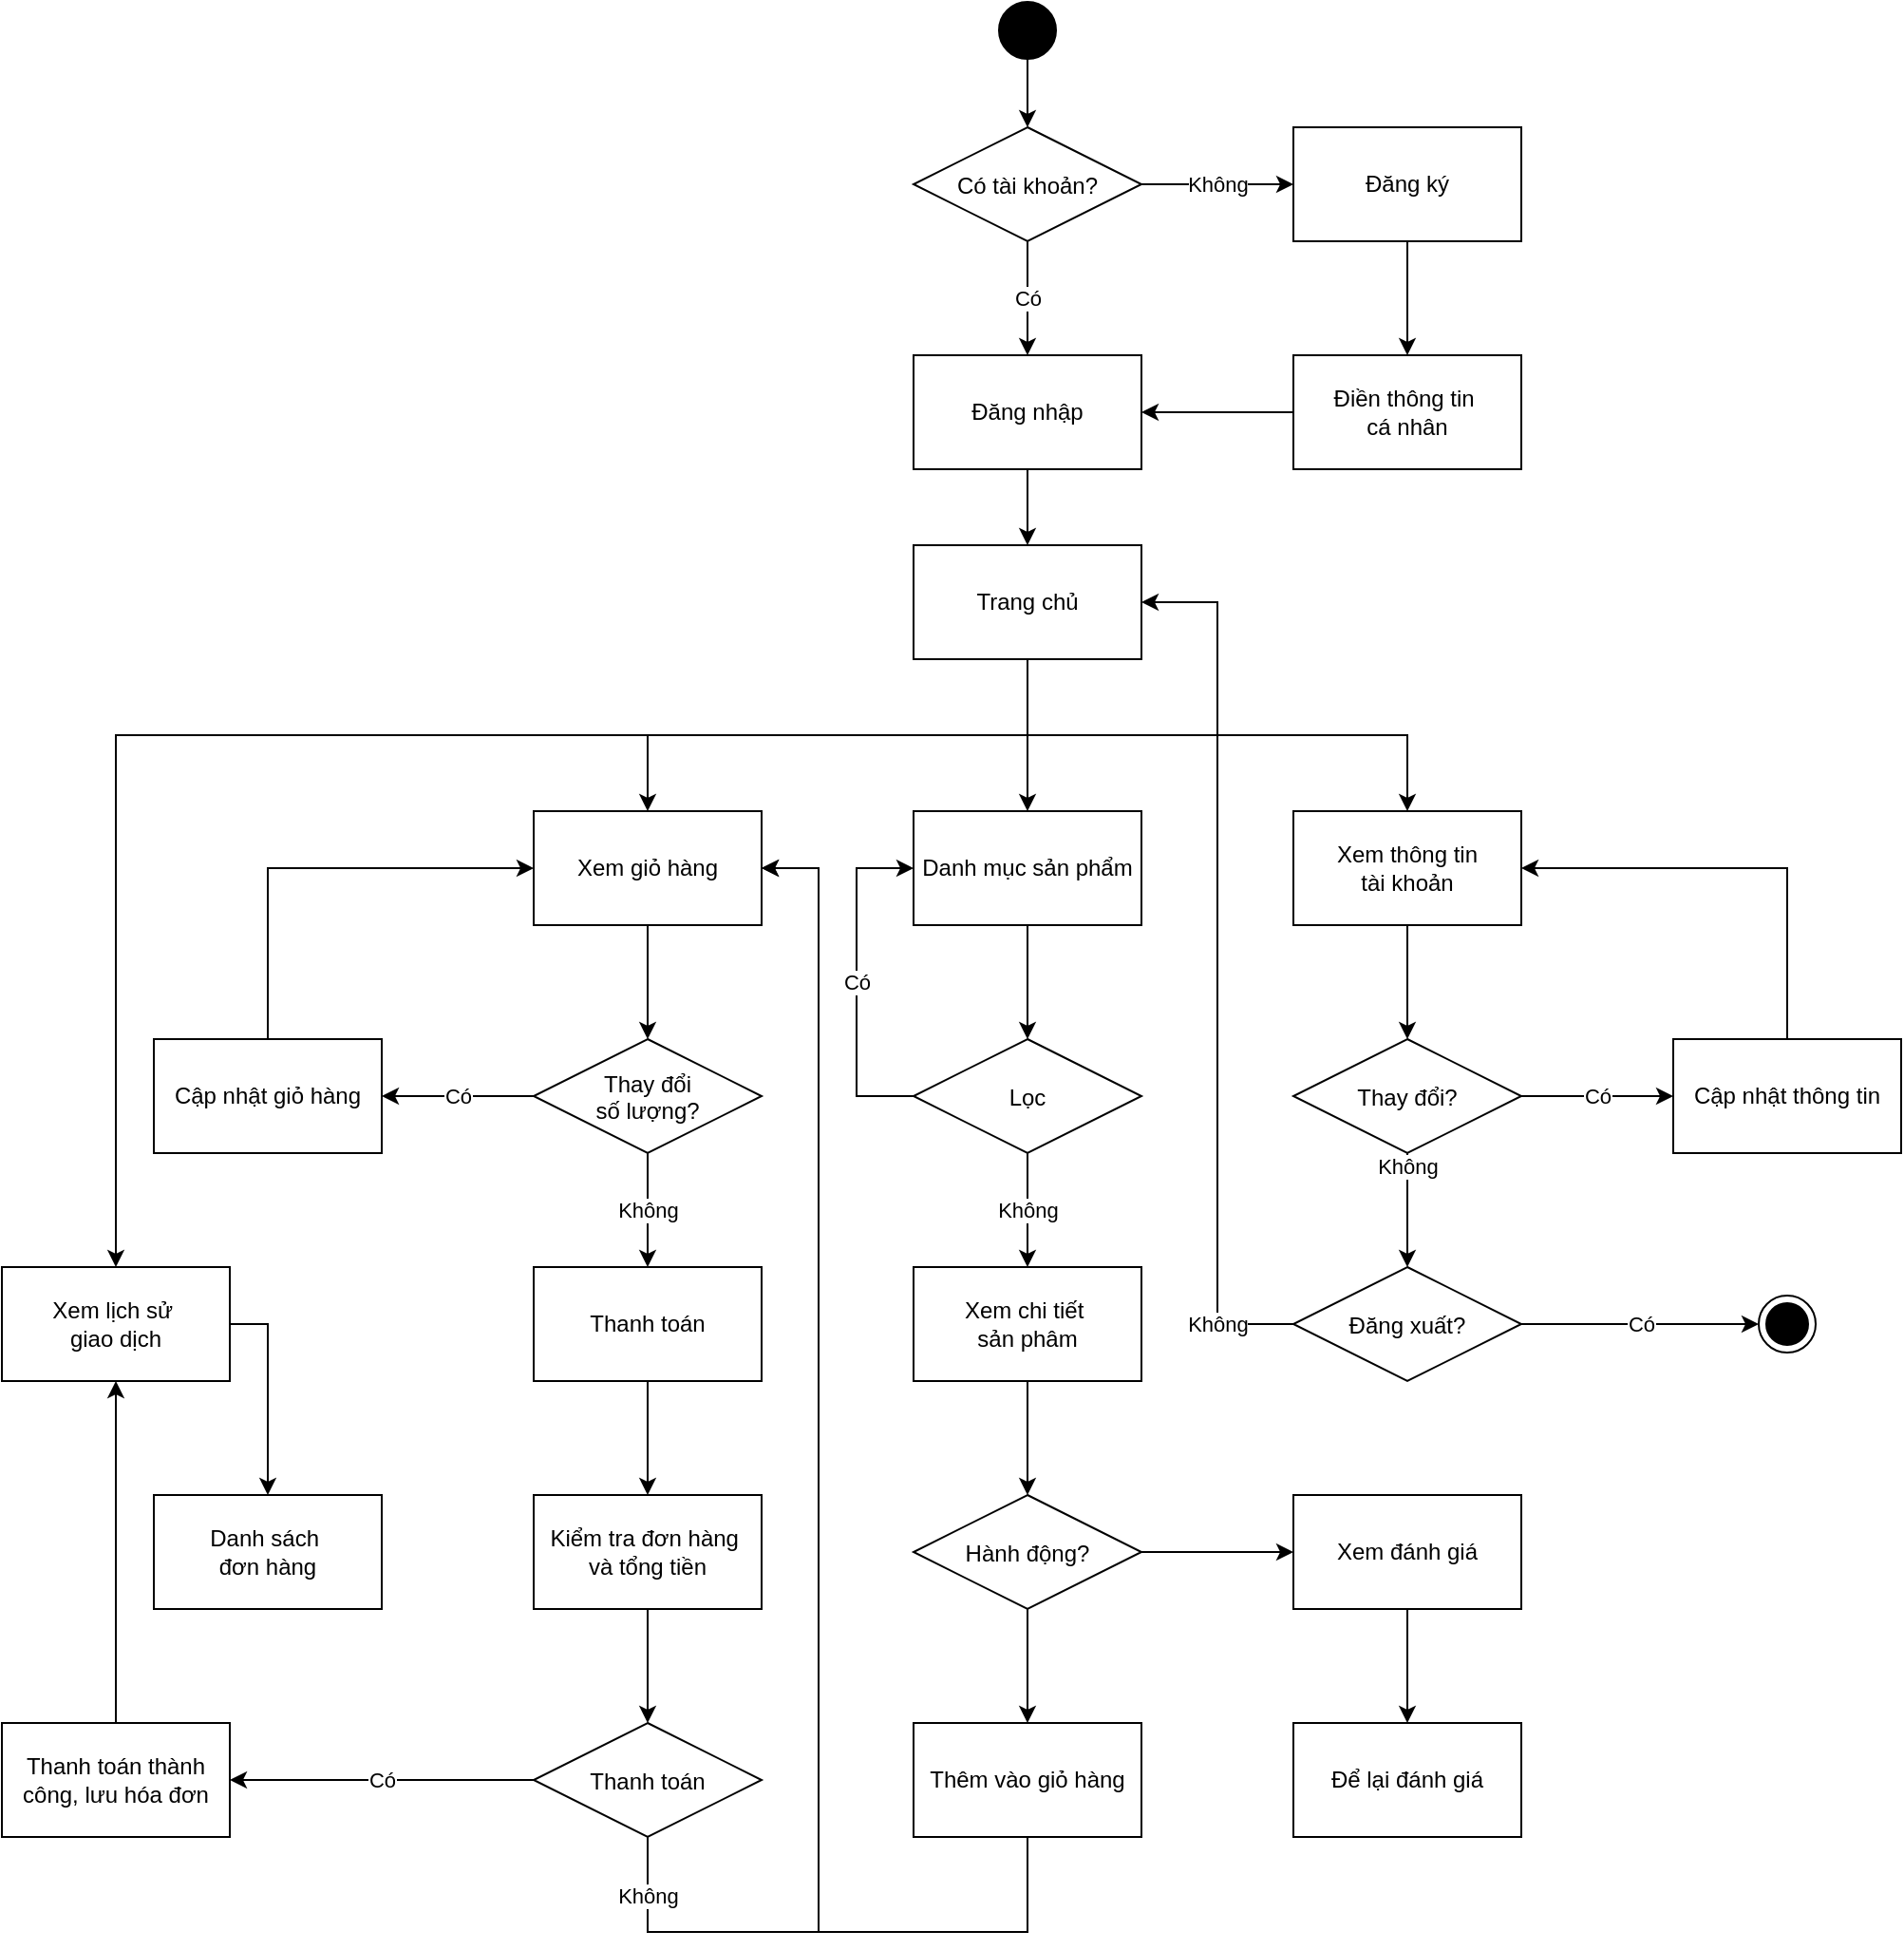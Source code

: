 <mxfile version="26.0.14">
  <diagram name="Trang-1" id="e6Rp7REbdReXtBvr-EOM">
    <mxGraphModel dx="2048" dy="759" grid="1" gridSize="10" guides="1" tooltips="1" connect="1" arrows="1" fold="1" page="1" pageScale="1" pageWidth="827" pageHeight="1169" math="0" shadow="0">
      <root>
        <mxCell id="0" />
        <mxCell id="1" parent="0" />
        <mxCell id="r3zo5pPERsb459HV5p2h-3" style="edgeStyle=orthogonalEdgeStyle;rounded=0;orthogonalLoop=1;jettySize=auto;html=1;exitX=0.5;exitY=1;exitDx=0;exitDy=0;entryX=0.5;entryY=0;entryDx=0;entryDy=0;" edge="1" parent="1" source="r3zo5pPERsb459HV5p2h-1" target="r3zo5pPERsb459HV5p2h-2">
          <mxGeometry relative="1" as="geometry" />
        </mxCell>
        <mxCell id="r3zo5pPERsb459HV5p2h-1" value="" style="ellipse;fillColor=strokeColor;html=1;" vertex="1" parent="1">
          <mxGeometry x="385" y="24" width="30" height="30" as="geometry" />
        </mxCell>
        <mxCell id="r3zo5pPERsb459HV5p2h-6" value="Không" style="edgeStyle=orthogonalEdgeStyle;rounded=0;orthogonalLoop=1;jettySize=auto;html=1;exitX=1;exitY=0.5;exitDx=0;exitDy=0;entryX=0;entryY=0.5;entryDx=0;entryDy=0;" edge="1" parent="1" source="r3zo5pPERsb459HV5p2h-2" target="r3zo5pPERsb459HV5p2h-5">
          <mxGeometry relative="1" as="geometry" />
        </mxCell>
        <mxCell id="r3zo5pPERsb459HV5p2h-11" value="Có" style="edgeStyle=orthogonalEdgeStyle;rounded=0;orthogonalLoop=1;jettySize=auto;html=1;exitX=0.5;exitY=1;exitDx=0;exitDy=0;entryX=0.5;entryY=0;entryDx=0;entryDy=0;" edge="1" parent="1" source="r3zo5pPERsb459HV5p2h-2" target="r3zo5pPERsb459HV5p2h-7">
          <mxGeometry relative="1" as="geometry" />
        </mxCell>
        <mxCell id="r3zo5pPERsb459HV5p2h-2" value="Có tài khoản?" style="rhombus;" vertex="1" parent="1">
          <mxGeometry x="340" y="90" width="120" height="60" as="geometry" />
        </mxCell>
        <mxCell id="r3zo5pPERsb459HV5p2h-9" style="edgeStyle=orthogonalEdgeStyle;rounded=0;orthogonalLoop=1;jettySize=auto;html=1;exitX=0.5;exitY=1;exitDx=0;exitDy=0;entryX=0.5;entryY=0;entryDx=0;entryDy=0;" edge="1" parent="1" source="r3zo5pPERsb459HV5p2h-5" target="r3zo5pPERsb459HV5p2h-8">
          <mxGeometry relative="1" as="geometry" />
        </mxCell>
        <mxCell id="r3zo5pPERsb459HV5p2h-5" value="Đăng ký" style="rounded=0;whiteSpace=wrap;html=1;" vertex="1" parent="1">
          <mxGeometry x="540" y="90" width="120" height="60" as="geometry" />
        </mxCell>
        <mxCell id="r3zo5pPERsb459HV5p2h-47" style="edgeStyle=orthogonalEdgeStyle;rounded=0;orthogonalLoop=1;jettySize=auto;html=1;exitX=0.5;exitY=1;exitDx=0;exitDy=0;entryX=0.5;entryY=0;entryDx=0;entryDy=0;" edge="1" parent="1" source="r3zo5pPERsb459HV5p2h-51" target="r3zo5pPERsb459HV5p2h-21">
          <mxGeometry relative="1" as="geometry" />
        </mxCell>
        <mxCell id="r3zo5pPERsb459HV5p2h-48" style="edgeStyle=orthogonalEdgeStyle;rounded=0;orthogonalLoop=1;jettySize=auto;html=1;exitX=0.5;exitY=1;exitDx=0;exitDy=0;entryX=0.5;entryY=0;entryDx=0;entryDy=0;" edge="1" parent="1" source="r3zo5pPERsb459HV5p2h-51" target="r3zo5pPERsb459HV5p2h-18">
          <mxGeometry relative="1" as="geometry" />
        </mxCell>
        <mxCell id="r3zo5pPERsb459HV5p2h-50" style="edgeStyle=orthogonalEdgeStyle;rounded=0;orthogonalLoop=1;jettySize=auto;html=1;exitX=0.5;exitY=1;exitDx=0;exitDy=0;entryX=0.5;entryY=0;entryDx=0;entryDy=0;" edge="1" parent="1" source="r3zo5pPERsb459HV5p2h-51" target="r3zo5pPERsb459HV5p2h-49">
          <mxGeometry relative="1" as="geometry" />
        </mxCell>
        <mxCell id="r3zo5pPERsb459HV5p2h-7" value="Đăng nhập" style="rounded=0;whiteSpace=wrap;html=1;" vertex="1" parent="1">
          <mxGeometry x="340" y="210" width="120" height="60" as="geometry" />
        </mxCell>
        <mxCell id="r3zo5pPERsb459HV5p2h-10" style="edgeStyle=orthogonalEdgeStyle;rounded=0;orthogonalLoop=1;jettySize=auto;html=1;exitX=0;exitY=0.5;exitDx=0;exitDy=0;entryX=1;entryY=0.5;entryDx=0;entryDy=0;" edge="1" parent="1" source="r3zo5pPERsb459HV5p2h-8" target="r3zo5pPERsb459HV5p2h-7">
          <mxGeometry relative="1" as="geometry" />
        </mxCell>
        <mxCell id="r3zo5pPERsb459HV5p2h-8" value="Điền thông tin&amp;nbsp;&lt;div&gt;cá nhân&lt;/div&gt;" style="rounded=0;whiteSpace=wrap;html=1;" vertex="1" parent="1">
          <mxGeometry x="540" y="210" width="120" height="60" as="geometry" />
        </mxCell>
        <mxCell id="r3zo5pPERsb459HV5p2h-54" style="edgeStyle=orthogonalEdgeStyle;rounded=0;orthogonalLoop=1;jettySize=auto;html=1;exitX=0.5;exitY=1;exitDx=0;exitDy=0;entryX=0.5;entryY=0;entryDx=0;entryDy=0;" edge="1" parent="1" source="r3zo5pPERsb459HV5p2h-18" target="r3zo5pPERsb459HV5p2h-53">
          <mxGeometry relative="1" as="geometry" />
        </mxCell>
        <mxCell id="r3zo5pPERsb459HV5p2h-18" value="Xem thông tin&lt;div&gt;tài khoản&lt;/div&gt;" style="rounded=0;whiteSpace=wrap;html=1;" vertex="1" parent="1">
          <mxGeometry x="540" y="450" width="120" height="60" as="geometry" />
        </mxCell>
        <mxCell id="r3zo5pPERsb459HV5p2h-24" style="edgeStyle=orthogonalEdgeStyle;rounded=0;orthogonalLoop=1;jettySize=auto;html=1;exitX=0.5;exitY=1;exitDx=0;exitDy=0;entryX=0.5;entryY=0;entryDx=0;entryDy=0;" edge="1" parent="1" source="r3zo5pPERsb459HV5p2h-21" target="r3zo5pPERsb459HV5p2h-23">
          <mxGeometry relative="1" as="geometry" />
        </mxCell>
        <mxCell id="r3zo5pPERsb459HV5p2h-21" value="Danh mục sản phẩm" style="rounded=0;whiteSpace=wrap;html=1;" vertex="1" parent="1">
          <mxGeometry x="340" y="450" width="120" height="60" as="geometry" />
        </mxCell>
        <mxCell id="r3zo5pPERsb459HV5p2h-25" value="Có" style="edgeStyle=orthogonalEdgeStyle;rounded=0;orthogonalLoop=1;jettySize=auto;html=1;exitX=0;exitY=0.5;exitDx=0;exitDy=0;entryX=0;entryY=0.5;entryDx=0;entryDy=0;" edge="1" parent="1" source="r3zo5pPERsb459HV5p2h-23" target="r3zo5pPERsb459HV5p2h-21">
          <mxGeometry relative="1" as="geometry">
            <Array as="points">
              <mxPoint x="310" y="600" />
              <mxPoint x="310" y="480" />
            </Array>
          </mxGeometry>
        </mxCell>
        <mxCell id="r3zo5pPERsb459HV5p2h-37" value="Không" style="edgeStyle=orthogonalEdgeStyle;rounded=0;orthogonalLoop=1;jettySize=auto;html=1;exitX=0.5;exitY=1;exitDx=0;exitDy=0;entryX=0.5;entryY=0;entryDx=0;entryDy=0;" edge="1" parent="1" source="r3zo5pPERsb459HV5p2h-23" target="r3zo5pPERsb459HV5p2h-32">
          <mxGeometry relative="1" as="geometry" />
        </mxCell>
        <mxCell id="r3zo5pPERsb459HV5p2h-23" value="Lọc" style="rhombus;" vertex="1" parent="1">
          <mxGeometry x="340" y="570" width="120" height="60" as="geometry" />
        </mxCell>
        <mxCell id="r3zo5pPERsb459HV5p2h-35" style="edgeStyle=orthogonalEdgeStyle;rounded=0;orthogonalLoop=1;jettySize=auto;html=1;exitX=0.5;exitY=1;exitDx=0;exitDy=0;" edge="1" parent="1" source="r3zo5pPERsb459HV5p2h-32" target="r3zo5pPERsb459HV5p2h-87">
          <mxGeometry relative="1" as="geometry">
            <mxPoint x="400" y="810" as="targetPoint" />
          </mxGeometry>
        </mxCell>
        <mxCell id="r3zo5pPERsb459HV5p2h-39" style="edgeStyle=orthogonalEdgeStyle;rounded=0;orthogonalLoop=1;jettySize=auto;html=1;exitX=1;exitY=0.5;exitDx=0;exitDy=0;entryX=0;entryY=0.5;entryDx=0;entryDy=0;" edge="1" parent="1" source="r3zo5pPERsb459HV5p2h-87" target="r3zo5pPERsb459HV5p2h-40">
          <mxGeometry relative="1" as="geometry">
            <mxPoint x="520" y="720" as="targetPoint" />
          </mxGeometry>
        </mxCell>
        <mxCell id="r3zo5pPERsb459HV5p2h-32" value="Xem chi tiết&amp;nbsp;&lt;div&gt;sản phâm&lt;/div&gt;" style="rounded=0;whiteSpace=wrap;html=1;" vertex="1" parent="1">
          <mxGeometry x="340" y="690" width="120" height="60" as="geometry" />
        </mxCell>
        <mxCell id="r3zo5pPERsb459HV5p2h-43" style="edgeStyle=orthogonalEdgeStyle;rounded=0;orthogonalLoop=1;jettySize=auto;html=1;exitX=0.5;exitY=1;exitDx=0;exitDy=0;entryX=1;entryY=0.5;entryDx=0;entryDy=0;" edge="1" parent="1" source="r3zo5pPERsb459HV5p2h-38" target="r3zo5pPERsb459HV5p2h-49">
          <mxGeometry relative="1" as="geometry">
            <Array as="points">
              <mxPoint x="400" y="1040" />
              <mxPoint x="290" y="1040" />
              <mxPoint x="290" y="480" />
            </Array>
          </mxGeometry>
        </mxCell>
        <mxCell id="r3zo5pPERsb459HV5p2h-38" value="Thêm vào giỏ hàng" style="rounded=0;whiteSpace=wrap;html=1;" vertex="1" parent="1">
          <mxGeometry x="340" y="930" width="120" height="60" as="geometry" />
        </mxCell>
        <mxCell id="r3zo5pPERsb459HV5p2h-42" style="edgeStyle=orthogonalEdgeStyle;rounded=0;orthogonalLoop=1;jettySize=auto;html=1;exitX=0.5;exitY=1;exitDx=0;exitDy=0;entryX=0.5;entryY=0;entryDx=0;entryDy=0;" edge="1" parent="1" source="r3zo5pPERsb459HV5p2h-40" target="r3zo5pPERsb459HV5p2h-41">
          <mxGeometry relative="1" as="geometry" />
        </mxCell>
        <mxCell id="r3zo5pPERsb459HV5p2h-40" value="Xem đánh giá" style="rounded=0;whiteSpace=wrap;html=1;" vertex="1" parent="1">
          <mxGeometry x="540" y="810" width="120" height="60" as="geometry" />
        </mxCell>
        <mxCell id="r3zo5pPERsb459HV5p2h-41" value="Để lại đánh giá" style="rounded=0;whiteSpace=wrap;html=1;" vertex="1" parent="1">
          <mxGeometry x="540" y="930" width="120" height="60" as="geometry" />
        </mxCell>
        <mxCell id="r3zo5pPERsb459HV5p2h-61" style="edgeStyle=orthogonalEdgeStyle;rounded=0;orthogonalLoop=1;jettySize=auto;html=1;exitX=0.5;exitY=1;exitDx=0;exitDy=0;entryX=0.5;entryY=0;entryDx=0;entryDy=0;" edge="1" parent="1" source="r3zo5pPERsb459HV5p2h-49" target="r3zo5pPERsb459HV5p2h-60">
          <mxGeometry relative="1" as="geometry" />
        </mxCell>
        <mxCell id="r3zo5pPERsb459HV5p2h-49" value="Xem giỏ hàng" style="rounded=0;whiteSpace=wrap;html=1;" vertex="1" parent="1">
          <mxGeometry x="140" y="450" width="120" height="60" as="geometry" />
        </mxCell>
        <mxCell id="r3zo5pPERsb459HV5p2h-52" value="" style="edgeStyle=orthogonalEdgeStyle;rounded=0;orthogonalLoop=1;jettySize=auto;html=1;exitX=0.5;exitY=1;exitDx=0;exitDy=0;entryX=0.5;entryY=0;entryDx=0;entryDy=0;" edge="1" parent="1" source="r3zo5pPERsb459HV5p2h-7" target="r3zo5pPERsb459HV5p2h-51">
          <mxGeometry relative="1" as="geometry">
            <mxPoint x="400" y="270" as="sourcePoint" />
            <mxPoint x="200" y="490" as="targetPoint" />
          </mxGeometry>
        </mxCell>
        <mxCell id="r3zo5pPERsb459HV5p2h-82" style="edgeStyle=orthogonalEdgeStyle;rounded=0;orthogonalLoop=1;jettySize=auto;html=1;exitX=0.5;exitY=1;exitDx=0;exitDy=0;entryX=0.5;entryY=0;entryDx=0;entryDy=0;" edge="1" parent="1" source="r3zo5pPERsb459HV5p2h-51" target="r3zo5pPERsb459HV5p2h-79">
          <mxGeometry relative="1" as="geometry">
            <Array as="points">
              <mxPoint x="400" y="410" />
              <mxPoint x="-80" y="410" />
            </Array>
          </mxGeometry>
        </mxCell>
        <mxCell id="r3zo5pPERsb459HV5p2h-51" value="Trang chủ" style="rounded=0;whiteSpace=wrap;html=1;" vertex="1" parent="1">
          <mxGeometry x="340" y="310" width="120" height="60" as="geometry" />
        </mxCell>
        <mxCell id="r3zo5pPERsb459HV5p2h-56" value="Có" style="edgeStyle=orthogonalEdgeStyle;rounded=0;orthogonalLoop=1;jettySize=auto;html=1;exitX=1;exitY=0.5;exitDx=0;exitDy=0;entryX=0;entryY=0.5;entryDx=0;entryDy=0;" edge="1" parent="1" source="r3zo5pPERsb459HV5p2h-53" target="r3zo5pPERsb459HV5p2h-55">
          <mxGeometry relative="1" as="geometry" />
        </mxCell>
        <mxCell id="r3zo5pPERsb459HV5p2h-57" value="Không" style="edgeStyle=orthogonalEdgeStyle;rounded=0;orthogonalLoop=1;jettySize=auto;html=1;exitX=0.5;exitY=1;exitDx=0;exitDy=0;entryX=0.5;entryY=0;entryDx=0;entryDy=0;" edge="1" parent="1" source="r3zo5pPERsb459HV5p2h-53" target="r3zo5pPERsb459HV5p2h-67">
          <mxGeometry x="-0.769" relative="1" as="geometry">
            <Array as="points">
              <mxPoint x="600" y="680" />
              <mxPoint x="600" y="680" />
            </Array>
            <mxPoint as="offset" />
          </mxGeometry>
        </mxCell>
        <mxCell id="r3zo5pPERsb459HV5p2h-53" value="Thay đổi?" style="rhombus;" vertex="1" parent="1">
          <mxGeometry x="540" y="570" width="120" height="60" as="geometry" />
        </mxCell>
        <mxCell id="r3zo5pPERsb459HV5p2h-64" style="edgeStyle=orthogonalEdgeStyle;rounded=0;orthogonalLoop=1;jettySize=auto;html=1;exitX=0.5;exitY=0;exitDx=0;exitDy=0;entryX=1;entryY=0.5;entryDx=0;entryDy=0;" edge="1" parent="1" source="r3zo5pPERsb459HV5p2h-55" target="r3zo5pPERsb459HV5p2h-18">
          <mxGeometry relative="1" as="geometry" />
        </mxCell>
        <mxCell id="r3zo5pPERsb459HV5p2h-55" value="Cập nhật thông tin" style="rounded=0;whiteSpace=wrap;html=1;" vertex="1" parent="1">
          <mxGeometry x="740" y="570" width="120" height="60" as="geometry" />
        </mxCell>
        <mxCell id="r3zo5pPERsb459HV5p2h-66" value="Không" style="edgeStyle=orthogonalEdgeStyle;rounded=0;orthogonalLoop=1;jettySize=auto;html=1;exitX=0.5;exitY=1;exitDx=0;exitDy=0;entryX=0.5;entryY=0;entryDx=0;entryDy=0;" edge="1" parent="1" source="r3zo5pPERsb459HV5p2h-60" target="r3zo5pPERsb459HV5p2h-65">
          <mxGeometry relative="1" as="geometry" />
        </mxCell>
        <mxCell id="r3zo5pPERsb459HV5p2h-80" value="Có" style="edgeStyle=orthogonalEdgeStyle;rounded=0;orthogonalLoop=1;jettySize=auto;html=1;exitX=0;exitY=0.5;exitDx=0;exitDy=0;entryX=1;entryY=0.5;entryDx=0;entryDy=0;" edge="1" parent="1" source="r3zo5pPERsb459HV5p2h-60" target="r3zo5pPERsb459HV5p2h-62">
          <mxGeometry relative="1" as="geometry" />
        </mxCell>
        <mxCell id="r3zo5pPERsb459HV5p2h-60" value="Thay đổi&#xa;số lượng?" style="rhombus;" vertex="1" parent="1">
          <mxGeometry x="140" y="570" width="120" height="60" as="geometry" />
        </mxCell>
        <mxCell id="r3zo5pPERsb459HV5p2h-83" style="edgeStyle=orthogonalEdgeStyle;rounded=0;orthogonalLoop=1;jettySize=auto;html=1;exitX=0.5;exitY=0;exitDx=0;exitDy=0;entryX=0;entryY=0.5;entryDx=0;entryDy=0;" edge="1" parent="1" source="r3zo5pPERsb459HV5p2h-62" target="r3zo5pPERsb459HV5p2h-49">
          <mxGeometry relative="1" as="geometry" />
        </mxCell>
        <mxCell id="r3zo5pPERsb459HV5p2h-62" value="Cập nhật giỏ hàng" style="rounded=0;whiteSpace=wrap;html=1;" vertex="1" parent="1">
          <mxGeometry x="-60" y="570" width="120" height="60" as="geometry" />
        </mxCell>
        <mxCell id="r3zo5pPERsb459HV5p2h-73" style="edgeStyle=orthogonalEdgeStyle;rounded=0;orthogonalLoop=1;jettySize=auto;html=1;exitX=0.5;exitY=1;exitDx=0;exitDy=0;entryX=0.5;entryY=0;entryDx=0;entryDy=0;" edge="1" parent="1" source="r3zo5pPERsb459HV5p2h-65" target="r3zo5pPERsb459HV5p2h-72">
          <mxGeometry relative="1" as="geometry" />
        </mxCell>
        <mxCell id="r3zo5pPERsb459HV5p2h-65" value="Thanh toán" style="rounded=0;whiteSpace=wrap;html=1;" vertex="1" parent="1">
          <mxGeometry x="140" y="690" width="120" height="60" as="geometry" />
        </mxCell>
        <mxCell id="r3zo5pPERsb459HV5p2h-69" value="Không" style="edgeStyle=orthogonalEdgeStyle;rounded=0;orthogonalLoop=1;jettySize=auto;html=1;exitX=0;exitY=0.5;exitDx=0;exitDy=0;entryX=1;entryY=0.5;entryDx=0;entryDy=0;" edge="1" parent="1" source="r3zo5pPERsb459HV5p2h-67" target="r3zo5pPERsb459HV5p2h-51">
          <mxGeometry x="-0.826" relative="1" as="geometry">
            <Array as="points">
              <mxPoint x="500" y="720" />
              <mxPoint x="500" y="340" />
            </Array>
            <mxPoint as="offset" />
          </mxGeometry>
        </mxCell>
        <mxCell id="r3zo5pPERsb459HV5p2h-71" value="Có" style="edgeStyle=orthogonalEdgeStyle;rounded=0;orthogonalLoop=1;jettySize=auto;html=1;exitX=1;exitY=0.5;exitDx=0;exitDy=0;entryX=0;entryY=0.5;entryDx=0;entryDy=0;" edge="1" parent="1" source="r3zo5pPERsb459HV5p2h-67" target="r3zo5pPERsb459HV5p2h-70">
          <mxGeometry relative="1" as="geometry" />
        </mxCell>
        <mxCell id="r3zo5pPERsb459HV5p2h-67" value="Đăng xuất?" style="rhombus;" vertex="1" parent="1">
          <mxGeometry x="540" y="690" width="120" height="60" as="geometry" />
        </mxCell>
        <mxCell id="r3zo5pPERsb459HV5p2h-70" value="" style="ellipse;html=1;shape=endState;fillColor=strokeColor;" vertex="1" parent="1">
          <mxGeometry x="785" y="705" width="30" height="30" as="geometry" />
        </mxCell>
        <mxCell id="r3zo5pPERsb459HV5p2h-75" style="edgeStyle=orthogonalEdgeStyle;rounded=0;orthogonalLoop=1;jettySize=auto;html=1;exitX=0.5;exitY=1;exitDx=0;exitDy=0;entryX=0.5;entryY=0;entryDx=0;entryDy=0;" edge="1" parent="1" source="r3zo5pPERsb459HV5p2h-72" target="r3zo5pPERsb459HV5p2h-74">
          <mxGeometry relative="1" as="geometry" />
        </mxCell>
        <mxCell id="r3zo5pPERsb459HV5p2h-72" value="Kiểm tra đơn hàng&amp;nbsp;&lt;div&gt;và tổng tiền&lt;/div&gt;" style="rounded=0;whiteSpace=wrap;html=1;" vertex="1" parent="1">
          <mxGeometry x="140" y="810" width="120" height="60" as="geometry" />
        </mxCell>
        <mxCell id="r3zo5pPERsb459HV5p2h-78" value="Có" style="edgeStyle=orthogonalEdgeStyle;rounded=0;orthogonalLoop=1;jettySize=auto;html=1;exitX=0;exitY=0.5;exitDx=0;exitDy=0;entryX=1;entryY=0.5;entryDx=0;entryDy=0;" edge="1" parent="1" source="r3zo5pPERsb459HV5p2h-74" target="r3zo5pPERsb459HV5p2h-77">
          <mxGeometry relative="1" as="geometry" />
        </mxCell>
        <mxCell id="r3zo5pPERsb459HV5p2h-84" value="Không" style="edgeStyle=orthogonalEdgeStyle;rounded=0;orthogonalLoop=1;jettySize=auto;html=1;exitX=0.5;exitY=1;exitDx=0;exitDy=0;entryX=1;entryY=0.5;entryDx=0;entryDy=0;" edge="1" parent="1" source="r3zo5pPERsb459HV5p2h-74" target="r3zo5pPERsb459HV5p2h-49">
          <mxGeometry x="-0.915" relative="1" as="geometry">
            <Array as="points">
              <mxPoint x="200" y="1040" />
              <mxPoint x="290" y="1040" />
              <mxPoint x="290" y="480" />
            </Array>
            <mxPoint as="offset" />
          </mxGeometry>
        </mxCell>
        <mxCell id="r3zo5pPERsb459HV5p2h-74" value="Thanh toán" style="rhombus;" vertex="1" parent="1">
          <mxGeometry x="140" y="930" width="120" height="60" as="geometry" />
        </mxCell>
        <mxCell id="r3zo5pPERsb459HV5p2h-81" style="edgeStyle=orthogonalEdgeStyle;rounded=0;orthogonalLoop=1;jettySize=auto;html=1;exitX=0.5;exitY=0;exitDx=0;exitDy=0;entryX=0.5;entryY=1;entryDx=0;entryDy=0;" edge="1" parent="1" source="r3zo5pPERsb459HV5p2h-77" target="r3zo5pPERsb459HV5p2h-79">
          <mxGeometry relative="1" as="geometry" />
        </mxCell>
        <mxCell id="r3zo5pPERsb459HV5p2h-77" value="Thanh toán thành công, lưu hóa đơn" style="rounded=0;whiteSpace=wrap;html=1;" vertex="1" parent="1">
          <mxGeometry x="-140" y="930" width="120" height="60" as="geometry" />
        </mxCell>
        <mxCell id="r3zo5pPERsb459HV5p2h-86" style="edgeStyle=orthogonalEdgeStyle;rounded=0;orthogonalLoop=1;jettySize=auto;html=1;exitX=1;exitY=0.5;exitDx=0;exitDy=0;entryX=0.5;entryY=0;entryDx=0;entryDy=0;" edge="1" parent="1" source="r3zo5pPERsb459HV5p2h-79" target="r3zo5pPERsb459HV5p2h-85">
          <mxGeometry relative="1" as="geometry" />
        </mxCell>
        <mxCell id="r3zo5pPERsb459HV5p2h-79" value="Xem lịch sử&amp;nbsp;&lt;div&gt;giao dịch&lt;/div&gt;" style="rounded=0;whiteSpace=wrap;html=1;" vertex="1" parent="1">
          <mxGeometry x="-140" y="690" width="120" height="60" as="geometry" />
        </mxCell>
        <mxCell id="r3zo5pPERsb459HV5p2h-85" value="Danh sách&amp;nbsp;&lt;div&gt;đơn hàng&lt;/div&gt;" style="rounded=0;whiteSpace=wrap;html=1;" vertex="1" parent="1">
          <mxGeometry x="-60" y="810" width="120" height="60" as="geometry" />
        </mxCell>
        <mxCell id="r3zo5pPERsb459HV5p2h-88" style="edgeStyle=orthogonalEdgeStyle;rounded=0;orthogonalLoop=1;jettySize=auto;html=1;exitX=0.5;exitY=1;exitDx=0;exitDy=0;entryX=0.5;entryY=0;entryDx=0;entryDy=0;" edge="1" parent="1" source="r3zo5pPERsb459HV5p2h-87" target="r3zo5pPERsb459HV5p2h-38">
          <mxGeometry relative="1" as="geometry" />
        </mxCell>
        <mxCell id="r3zo5pPERsb459HV5p2h-87" value="Hành động?" style="rhombus;" vertex="1" parent="1">
          <mxGeometry x="340" y="810" width="120" height="60" as="geometry" />
        </mxCell>
      </root>
    </mxGraphModel>
  </diagram>
</mxfile>
